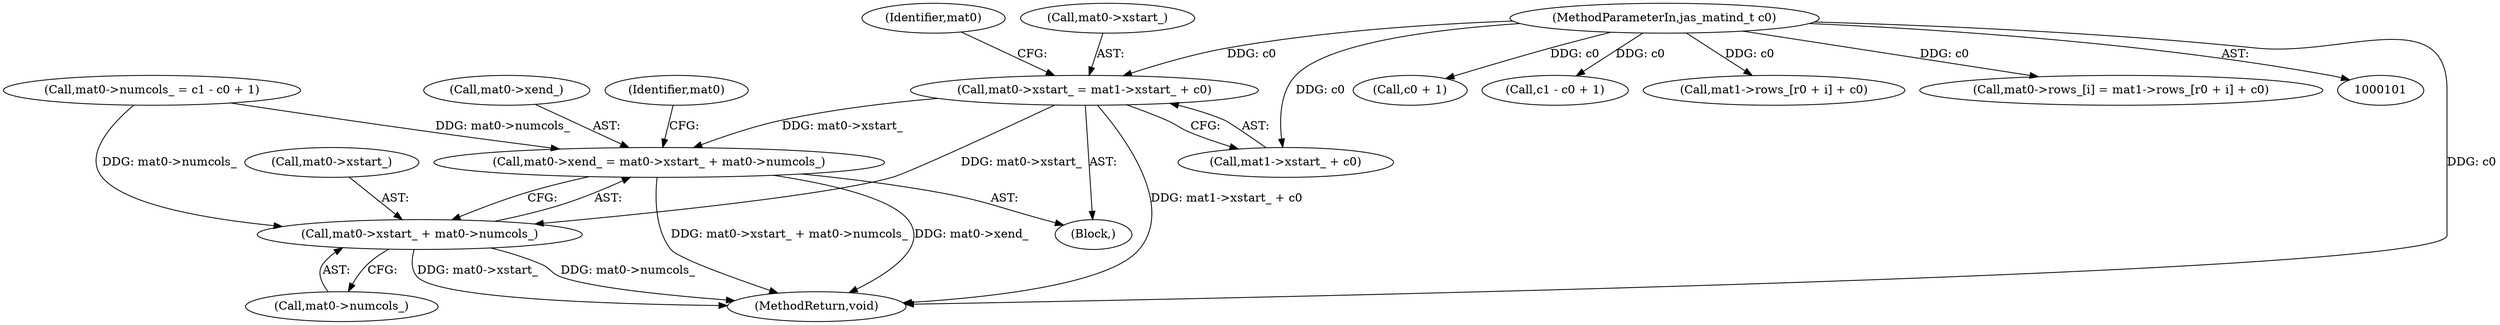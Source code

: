 digraph "0_jasper_d42b2388f7f8e0332c846675133acea151fc557a_17@integer" {
"1000222" [label="(Call,mat0->xstart_ = mat1->xstart_ + c0)"];
"1000105" [label="(MethodParameterIn,jas_matind_t c0)"];
"1000240" [label="(Call,mat0->xend_ = mat0->xstart_ + mat0->numcols_)"];
"1000244" [label="(Call,mat0->xstart_ + mat0->numcols_)"];
"1000222" [label="(Call,mat0->xstart_ = mat1->xstart_ + c0)"];
"1000240" [label="(Call,mat0->xend_ = mat0->xstart_ + mat0->numcols_)"];
"1000226" [label="(Call,mat1->xstart_ + c0)"];
"1000248" [label="(Call,mat0->numcols_)"];
"1000262" [label="(MethodReturn,void)"];
"1000171" [label="(Call,c0 + 1)"];
"1000241" [label="(Call,mat0->xend_)"];
"1000245" [label="(Call,mat0->xstart_)"];
"1000108" [label="(Block,)"];
"1000105" [label="(MethodParameterIn,jas_matind_t c0)"];
"1000169" [label="(Call,c1 - c0 + 1)"];
"1000223" [label="(Call,mat0->xstart_)"];
"1000233" [label="(Identifier,mat0)"];
"1000213" [label="(Call,mat1->rows_[r0 + i] + c0)"];
"1000207" [label="(Call,mat0->rows_[i] = mat1->rows_[r0 + i] + c0)"];
"1000165" [label="(Call,mat0->numcols_ = c1 - c0 + 1)"];
"1000253" [label="(Identifier,mat0)"];
"1000244" [label="(Call,mat0->xstart_ + mat0->numcols_)"];
"1000222" -> "1000108"  [label="AST: "];
"1000222" -> "1000226"  [label="CFG: "];
"1000223" -> "1000222"  [label="AST: "];
"1000226" -> "1000222"  [label="AST: "];
"1000233" -> "1000222"  [label="CFG: "];
"1000222" -> "1000262"  [label="DDG: mat1->xstart_ + c0"];
"1000105" -> "1000222"  [label="DDG: c0"];
"1000222" -> "1000240"  [label="DDG: mat0->xstart_"];
"1000222" -> "1000244"  [label="DDG: mat0->xstart_"];
"1000105" -> "1000101"  [label="AST: "];
"1000105" -> "1000262"  [label="DDG: c0"];
"1000105" -> "1000169"  [label="DDG: c0"];
"1000105" -> "1000171"  [label="DDG: c0"];
"1000105" -> "1000207"  [label="DDG: c0"];
"1000105" -> "1000213"  [label="DDG: c0"];
"1000105" -> "1000226"  [label="DDG: c0"];
"1000240" -> "1000108"  [label="AST: "];
"1000240" -> "1000244"  [label="CFG: "];
"1000241" -> "1000240"  [label="AST: "];
"1000244" -> "1000240"  [label="AST: "];
"1000253" -> "1000240"  [label="CFG: "];
"1000240" -> "1000262"  [label="DDG: mat0->xstart_ + mat0->numcols_"];
"1000240" -> "1000262"  [label="DDG: mat0->xend_"];
"1000165" -> "1000240"  [label="DDG: mat0->numcols_"];
"1000244" -> "1000248"  [label="CFG: "];
"1000245" -> "1000244"  [label="AST: "];
"1000248" -> "1000244"  [label="AST: "];
"1000244" -> "1000262"  [label="DDG: mat0->numcols_"];
"1000244" -> "1000262"  [label="DDG: mat0->xstart_"];
"1000165" -> "1000244"  [label="DDG: mat0->numcols_"];
}
